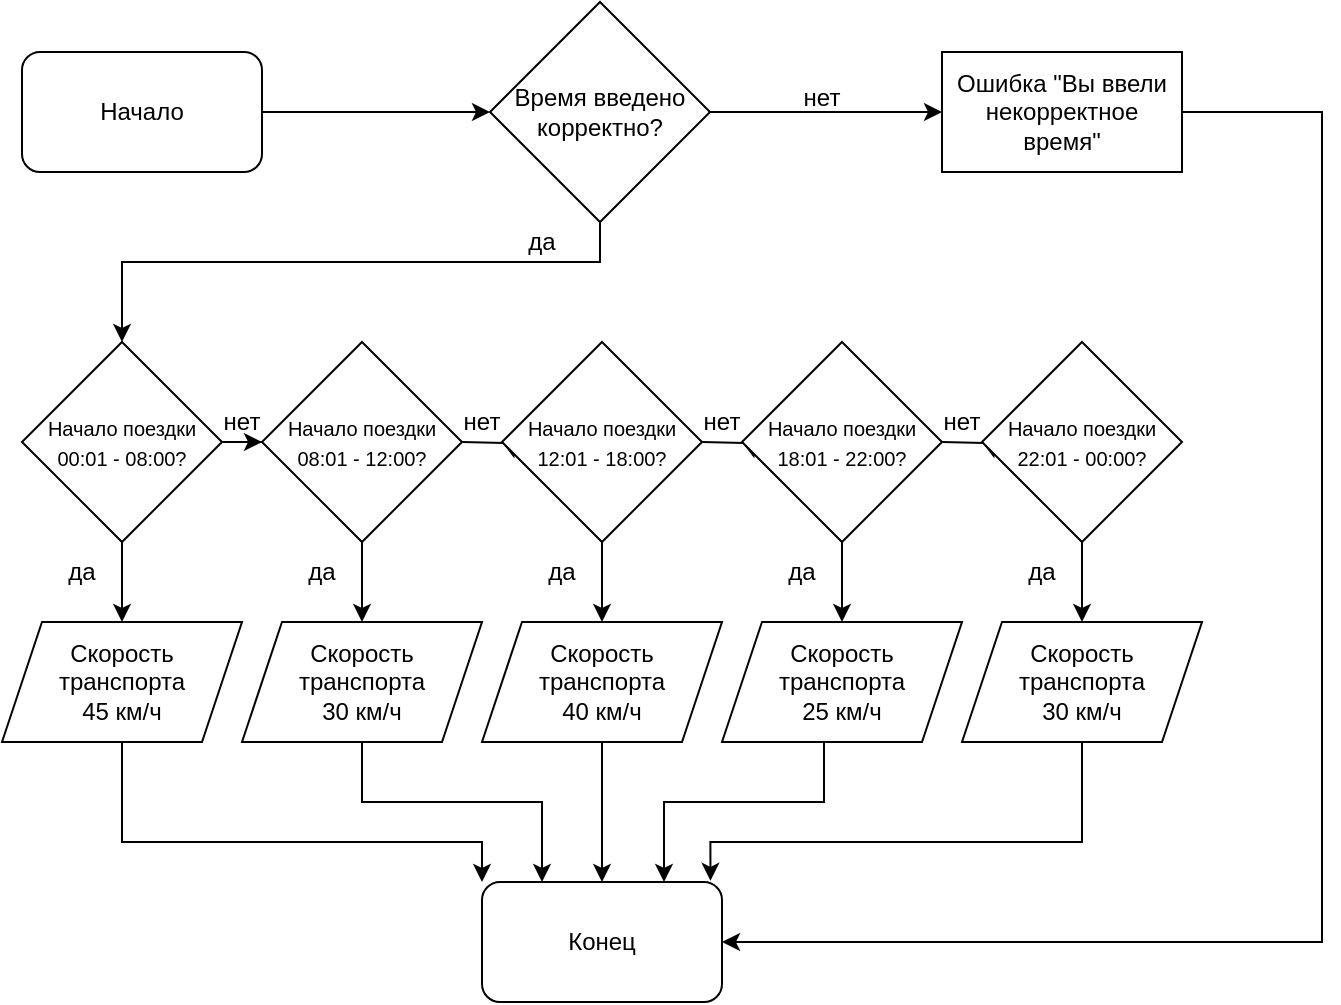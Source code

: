 <mxfile version="14.9.2" type="google"><diagram id="ijc_IBYw7rnc2rfzcoYL" name="Page-1"><mxGraphModel dx="1422" dy="661" grid="1" gridSize="10" guides="1" tooltips="1" connect="1" arrows="1" fold="1" page="1" pageScale="1" pageWidth="827" pageHeight="1169" math="0" shadow="0"><root><mxCell id="0"/><mxCell id="1" parent="0"/><mxCell id="XMPpVLEkiw6xR2b1kI77-3" style="edgeStyle=orthogonalEdgeStyle;rounded=0;orthogonalLoop=1;jettySize=auto;html=1;" edge="1" parent="1" source="enubuUkkor78RE8k1h4t-1" target="XMPpVLEkiw6xR2b1kI77-1"><mxGeometry relative="1" as="geometry"/></mxCell><mxCell id="enubuUkkor78RE8k1h4t-1" value="Начало" style="rounded=1;whiteSpace=wrap;html=1;" parent="1" vertex="1"><mxGeometry x="390" y="315" width="120" height="60" as="geometry"/></mxCell><mxCell id="enubuUkkor78RE8k1h4t-10" value="" style="edgeStyle=orthogonalEdgeStyle;rounded=0;orthogonalLoop=1;jettySize=auto;html=1;" parent="1" source="enubuUkkor78RE8k1h4t-4" target="enubuUkkor78RE8k1h4t-9" edge="1"><mxGeometry relative="1" as="geometry"/></mxCell><mxCell id="enubuUkkor78RE8k1h4t-19" value="" style="edgeStyle=orthogonalEdgeStyle;rounded=0;orthogonalLoop=1;jettySize=auto;html=1;" parent="1" source="enubuUkkor78RE8k1h4t-4" target="enubuUkkor78RE8k1h4t-16" edge="1"><mxGeometry relative="1" as="geometry"/></mxCell><mxCell id="enubuUkkor78RE8k1h4t-4" value="&lt;span&gt;&lt;font style=&quot;font-size: 10px&quot;&gt;Начало поездки 00:01 - 08:00?&lt;/font&gt;&lt;/span&gt;" style="rhombus;whiteSpace=wrap;html=1;" parent="1" vertex="1"><mxGeometry x="390" y="460" width="100" height="100" as="geometry"/></mxCell><mxCell id="enubuUkkor78RE8k1h4t-7" value="да" style="text;html=1;strokeColor=none;fillColor=none;align=center;verticalAlign=middle;whiteSpace=wrap;rounded=0;" parent="1" vertex="1"><mxGeometry x="400" y="565" width="40" height="20" as="geometry"/></mxCell><mxCell id="enubuUkkor78RE8k1h4t-20" value="" style="edgeStyle=orthogonalEdgeStyle;rounded=0;orthogonalLoop=1;jettySize=auto;html=1;" parent="1" source="enubuUkkor78RE8k1h4t-9" target="enubuUkkor78RE8k1h4t-17" edge="1"><mxGeometry relative="1" as="geometry"/></mxCell><mxCell id="enubuUkkor78RE8k1h4t-9" value="&lt;span&gt;&lt;font style=&quot;font-size: 10px&quot;&gt;Начало поездки 08:01 - 12:00?&lt;/font&gt;&lt;/span&gt;" style="rhombus;whiteSpace=wrap;html=1;" parent="1" vertex="1"><mxGeometry x="510" y="460" width="100" height="100" as="geometry"/></mxCell><mxCell id="enubuUkkor78RE8k1h4t-11" value="нет" style="text;html=1;strokeColor=none;fillColor=none;align=center;verticalAlign=middle;whiteSpace=wrap;rounded=0;" parent="1" vertex="1"><mxGeometry x="480" y="490" width="40" height="20" as="geometry"/></mxCell><mxCell id="enubuUkkor78RE8k1h4t-50" style="edgeStyle=orthogonalEdgeStyle;rounded=0;orthogonalLoop=1;jettySize=auto;html=1;entryX=0;entryY=0;entryDx=0;entryDy=0;" parent="1" source="enubuUkkor78RE8k1h4t-16" target="enubuUkkor78RE8k1h4t-43" edge="1"><mxGeometry relative="1" as="geometry"><Array as="points"><mxPoint x="440" y="710"/><mxPoint x="620" y="710"/></Array></mxGeometry></mxCell><mxCell id="enubuUkkor78RE8k1h4t-16" value="Скорость транспорта &lt;br&gt;45 км/ч" style="shape=parallelogram;perimeter=parallelogramPerimeter;whiteSpace=wrap;html=1;fixedSize=1;" parent="1" vertex="1"><mxGeometry x="380" y="600" width="120" height="60" as="geometry"/></mxCell><mxCell id="enubuUkkor78RE8k1h4t-49" style="edgeStyle=orthogonalEdgeStyle;rounded=0;orthogonalLoop=1;jettySize=auto;html=1;entryX=0.25;entryY=0;entryDx=0;entryDy=0;" parent="1" source="enubuUkkor78RE8k1h4t-17" target="enubuUkkor78RE8k1h4t-43" edge="1"><mxGeometry relative="1" as="geometry"><Array as="points"><mxPoint x="560" y="690"/><mxPoint x="650" y="690"/></Array></mxGeometry></mxCell><mxCell id="enubuUkkor78RE8k1h4t-17" value="&lt;span&gt;Скорость транспорта&lt;/span&gt;&lt;br&gt;&lt;span&gt;30 км/ч&lt;/span&gt;" style="shape=parallelogram;perimeter=parallelogramPerimeter;whiteSpace=wrap;html=1;fixedSize=1;" parent="1" vertex="1"><mxGeometry x="500" y="600" width="120" height="60" as="geometry"/></mxCell><mxCell id="enubuUkkor78RE8k1h4t-21" value="" style="edgeStyle=orthogonalEdgeStyle;rounded=0;orthogonalLoop=1;jettySize=auto;html=1;" parent="1" target="enubuUkkor78RE8k1h4t-23" edge="1"><mxGeometry relative="1" as="geometry"><mxPoint x="610" y="510" as="sourcePoint"/></mxGeometry></mxCell><mxCell id="enubuUkkor78RE8k1h4t-22" value="" style="edgeStyle=orthogonalEdgeStyle;rounded=0;orthogonalLoop=1;jettySize=auto;html=1;" parent="1" source="enubuUkkor78RE8k1h4t-23" target="enubuUkkor78RE8k1h4t-24" edge="1"><mxGeometry relative="1" as="geometry"/></mxCell><mxCell id="enubuUkkor78RE8k1h4t-23" value="&lt;span&gt;&lt;font style=&quot;font-size: 10px&quot;&gt;Начало поездки 12:01 - 18:00?&lt;/font&gt;&lt;/span&gt;" style="rhombus;whiteSpace=wrap;html=1;" parent="1" vertex="1"><mxGeometry x="630" y="460" width="100" height="100" as="geometry"/></mxCell><mxCell id="enubuUkkor78RE8k1h4t-46" value="" style="edgeStyle=orthogonalEdgeStyle;rounded=0;orthogonalLoop=1;jettySize=auto;html=1;" parent="1" source="enubuUkkor78RE8k1h4t-24" target="enubuUkkor78RE8k1h4t-43" edge="1"><mxGeometry relative="1" as="geometry"/></mxCell><mxCell id="enubuUkkor78RE8k1h4t-24" value="&lt;span&gt;Скорость транспорта&lt;/span&gt;&lt;br&gt;&lt;span&gt;40 км/ч&lt;/span&gt;" style="shape=parallelogram;perimeter=parallelogramPerimeter;whiteSpace=wrap;html=1;fixedSize=1;" parent="1" vertex="1"><mxGeometry x="620" y="600" width="120" height="60" as="geometry"/></mxCell><mxCell id="enubuUkkor78RE8k1h4t-25" value="" style="edgeStyle=orthogonalEdgeStyle;rounded=0;orthogonalLoop=1;jettySize=auto;html=1;" parent="1" target="enubuUkkor78RE8k1h4t-27" edge="1"><mxGeometry relative="1" as="geometry"><mxPoint x="730" y="510" as="sourcePoint"/></mxGeometry></mxCell><mxCell id="enubuUkkor78RE8k1h4t-26" value="" style="edgeStyle=orthogonalEdgeStyle;rounded=0;orthogonalLoop=1;jettySize=auto;html=1;" parent="1" source="enubuUkkor78RE8k1h4t-27" target="enubuUkkor78RE8k1h4t-28" edge="1"><mxGeometry relative="1" as="geometry"/></mxCell><mxCell id="enubuUkkor78RE8k1h4t-27" value="&lt;span&gt;&lt;font style=&quot;font-size: 10px&quot;&gt;Начало поездки 18:01 - 22:00?&lt;/font&gt;&lt;/span&gt;" style="rhombus;whiteSpace=wrap;html=1;" parent="1" vertex="1"><mxGeometry x="750" y="460" width="100" height="100" as="geometry"/></mxCell><mxCell id="enubuUkkor78RE8k1h4t-47" style="edgeStyle=orthogonalEdgeStyle;rounded=0;orthogonalLoop=1;jettySize=auto;html=1;entryX=0.75;entryY=0;entryDx=0;entryDy=0;" parent="1" edge="1"><mxGeometry relative="1" as="geometry"><mxPoint x="791" y="660" as="sourcePoint"/><mxPoint x="711" y="730" as="targetPoint"/><Array as="points"><mxPoint x="791" y="690"/><mxPoint x="711" y="690"/></Array></mxGeometry></mxCell><mxCell id="enubuUkkor78RE8k1h4t-28" value="&lt;span&gt;Скорость транспорта&lt;/span&gt;&lt;br&gt;&lt;span&gt;25 км/ч&lt;/span&gt;" style="shape=parallelogram;perimeter=parallelogramPerimeter;whiteSpace=wrap;html=1;fixedSize=1;" parent="1" vertex="1"><mxGeometry x="740" y="600" width="120" height="60" as="geometry"/></mxCell><mxCell id="enubuUkkor78RE8k1h4t-29" value="" style="edgeStyle=orthogonalEdgeStyle;rounded=0;orthogonalLoop=1;jettySize=auto;html=1;" parent="1" target="enubuUkkor78RE8k1h4t-31" edge="1"><mxGeometry relative="1" as="geometry"><mxPoint x="850" y="510" as="sourcePoint"/></mxGeometry></mxCell><mxCell id="enubuUkkor78RE8k1h4t-30" value="" style="edgeStyle=orthogonalEdgeStyle;rounded=0;orthogonalLoop=1;jettySize=auto;html=1;" parent="1" source="enubuUkkor78RE8k1h4t-31" target="enubuUkkor78RE8k1h4t-32" edge="1"><mxGeometry relative="1" as="geometry"/></mxCell><mxCell id="enubuUkkor78RE8k1h4t-31" value="&lt;span&gt;&lt;font style=&quot;font-size: 10px&quot;&gt;Начало поездки 22:01 - 00:00?&lt;/font&gt;&lt;/span&gt;" style="rhombus;whiteSpace=wrap;html=1;" parent="1" vertex="1"><mxGeometry x="870" y="460" width="100" height="100" as="geometry"/></mxCell><mxCell id="enubuUkkor78RE8k1h4t-48" style="edgeStyle=orthogonalEdgeStyle;rounded=0;orthogonalLoop=1;jettySize=auto;html=1;entryX=0.952;entryY=-0.01;entryDx=0;entryDy=0;entryPerimeter=0;" parent="1" source="enubuUkkor78RE8k1h4t-32" target="enubuUkkor78RE8k1h4t-43" edge="1"><mxGeometry relative="1" as="geometry"><Array as="points"><mxPoint x="920" y="710"/><mxPoint x="734" y="710"/></Array></mxGeometry></mxCell><mxCell id="enubuUkkor78RE8k1h4t-32" value="&lt;span&gt;Скорость транспорта&lt;/span&gt;&lt;br&gt;&lt;span&gt;30 км/ч&lt;/span&gt;" style="shape=parallelogram;perimeter=parallelogramPerimeter;whiteSpace=wrap;html=1;fixedSize=1;" parent="1" vertex="1"><mxGeometry x="860" y="600" width="120" height="60" as="geometry"/></mxCell><mxCell id="enubuUkkor78RE8k1h4t-33" value="нет" style="text;html=1;strokeColor=none;fillColor=none;align=center;verticalAlign=middle;whiteSpace=wrap;rounded=0;" parent="1" vertex="1"><mxGeometry x="600" y="490" width="40" height="20" as="geometry"/></mxCell><mxCell id="enubuUkkor78RE8k1h4t-34" value="нет" style="text;html=1;strokeColor=none;fillColor=none;align=center;verticalAlign=middle;whiteSpace=wrap;rounded=0;" parent="1" vertex="1"><mxGeometry x="720" y="490" width="40" height="20" as="geometry"/></mxCell><mxCell id="enubuUkkor78RE8k1h4t-35" value="нет" style="text;html=1;strokeColor=none;fillColor=none;align=center;verticalAlign=middle;whiteSpace=wrap;rounded=0;" parent="1" vertex="1"><mxGeometry x="840" y="490" width="40" height="20" as="geometry"/></mxCell><mxCell id="enubuUkkor78RE8k1h4t-37" value="да" style="text;html=1;strokeColor=none;fillColor=none;align=center;verticalAlign=middle;whiteSpace=wrap;rounded=0;" parent="1" vertex="1"><mxGeometry x="520" y="565" width="40" height="20" as="geometry"/></mxCell><mxCell id="enubuUkkor78RE8k1h4t-38" value="да" style="text;html=1;strokeColor=none;fillColor=none;align=center;verticalAlign=middle;whiteSpace=wrap;rounded=0;" parent="1" vertex="1"><mxGeometry x="640" y="565" width="40" height="20" as="geometry"/></mxCell><mxCell id="enubuUkkor78RE8k1h4t-39" value="да" style="text;html=1;strokeColor=none;fillColor=none;align=center;verticalAlign=middle;whiteSpace=wrap;rounded=0;" parent="1" vertex="1"><mxGeometry x="760" y="565" width="40" height="20" as="geometry"/></mxCell><mxCell id="enubuUkkor78RE8k1h4t-40" value="да" style="text;html=1;strokeColor=none;fillColor=none;align=center;verticalAlign=middle;whiteSpace=wrap;rounded=0;" parent="1" vertex="1"><mxGeometry x="880" y="565" width="40" height="20" as="geometry"/></mxCell><mxCell id="enubuUkkor78RE8k1h4t-43" value="Конец" style="rounded=1;whiteSpace=wrap;html=1;" parent="1" vertex="1"><mxGeometry x="620" y="730" width="120" height="60" as="geometry"/></mxCell><mxCell id="XMPpVLEkiw6xR2b1kI77-7" style="edgeStyle=orthogonalEdgeStyle;rounded=0;orthogonalLoop=1;jettySize=auto;html=1;entryX=0.5;entryY=0;entryDx=0;entryDy=0;exitX=0.5;exitY=1;exitDx=0;exitDy=0;" edge="1" parent="1" source="XMPpVLEkiw6xR2b1kI77-1"><mxGeometry relative="1" as="geometry"><mxPoint x="440" y="460" as="targetPoint"/><Array as="points"><mxPoint x="679" y="420"/><mxPoint x="440" y="420"/></Array></mxGeometry></mxCell><mxCell id="XMPpVLEkiw6xR2b1kI77-9" style="edgeStyle=orthogonalEdgeStyle;rounded=0;orthogonalLoop=1;jettySize=auto;html=1;entryX=0;entryY=0.5;entryDx=0;entryDy=0;" edge="1" parent="1" source="XMPpVLEkiw6xR2b1kI77-1" target="XMPpVLEkiw6xR2b1kI77-8"><mxGeometry relative="1" as="geometry"/></mxCell><mxCell id="XMPpVLEkiw6xR2b1kI77-1" value="Время введено корректно?" style="rhombus;whiteSpace=wrap;html=1;" vertex="1" parent="1"><mxGeometry x="624" y="290" width="110" height="110" as="geometry"/></mxCell><mxCell id="XMPpVLEkiw6xR2b1kI77-2" value="да" style="text;html=1;strokeColor=none;fillColor=none;align=center;verticalAlign=middle;whiteSpace=wrap;rounded=0;" vertex="1" parent="1"><mxGeometry x="630" y="400" width="40" height="20" as="geometry"/></mxCell><mxCell id="XMPpVLEkiw6xR2b1kI77-12" style="edgeStyle=orthogonalEdgeStyle;rounded=0;orthogonalLoop=1;jettySize=auto;html=1;entryX=1;entryY=0.5;entryDx=0;entryDy=0;" edge="1" parent="1" source="XMPpVLEkiw6xR2b1kI77-8" target="enubuUkkor78RE8k1h4t-43"><mxGeometry relative="1" as="geometry"><Array as="points"><mxPoint x="1040" y="345"/><mxPoint x="1040" y="760"/></Array></mxGeometry></mxCell><mxCell id="XMPpVLEkiw6xR2b1kI77-8" value="Ошибка &quot;Вы ввели некорректное время&quot;" style="rounded=0;whiteSpace=wrap;html=1;" vertex="1" parent="1"><mxGeometry x="850" y="315" width="120" height="60" as="geometry"/></mxCell><mxCell id="XMPpVLEkiw6xR2b1kI77-13" value="нет" style="text;html=1;strokeColor=none;fillColor=none;align=center;verticalAlign=middle;whiteSpace=wrap;rounded=0;" vertex="1" parent="1"><mxGeometry x="770" y="328" width="40" height="20" as="geometry"/></mxCell></root></mxGraphModel></diagram></mxfile>